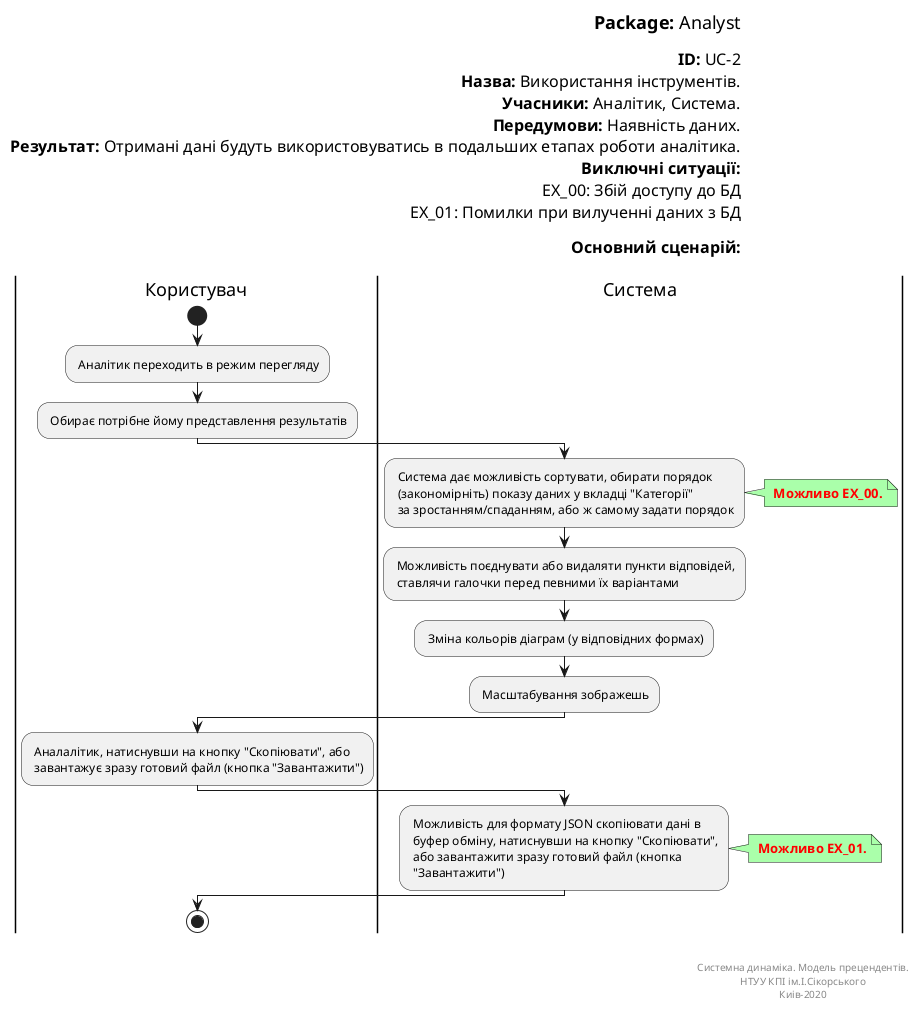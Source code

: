 @startuml Analysis Tools
left header
<font color=000 size=18><b>Package:</b> Analyst

<font color=000 size=16><b>ID:</b> UC-2
<font color=000 size=16><b>Назва:</b> Використання інструментів.
<font color=000 size=16><b>Учасники:</b> Аналітик, Система.
<font color=000 size=16><b>Передумови:</b> Наявність даних.
<font color=000 size=16><b>Результат:</b> Отримані дані будуть використовуватись в подальших етапах роботи аналітика.
<font color=000 size=16><b>Виключні ситуації:</b>
<font color=000 size=16> EX_00: Збій доступу до БД
<font color=000 size=16> EX_01: Помилки при вилученні даних з БД

<font color=000 size=16><b>Основний сценарій:</b>

end header

|Користувач|
start
: Аналітик переходить в режим перегляду;

: Обирає потрібне йому представлення результатів;

|Система|
: Система дає можливість сортувати, обирати порядок
  (закономірніть) показу даних у вкладці "Категорії"
  за зростанням/спаданням, або ж самому задати порядок;

note right #aaffaa
<font color=red><b> Можливо EX_00.
end note


: Можливість поєднувати або видаляти пункти відповідей,
  ставлячи галочки перед певними їх варіантами;

: Зміна кольорів діаграм (у відповідних формах);

: Масштабування зображешь;

|Користувач|
: Аналалітик, натиснувши на кнопку "Скопіювати", або
  завантажує зразу готовий файл (кнопка "Завантажити");

|Система|
: Можливість для формату JSON скопіювати дані в
  буфер обміну, натиснувши на кнопку "Скопіювати",
  або завантажити зразу готовий файл (кнопка
  "Завантажити");

note right #aaffaa
<font color=red><b> Можливо EX_01.
end note


|Користувач|
stop;

right footer


Системна динаміка. Модель прецендентів.
НТУУ КПІ ім.І.Сікорського
Киів-2020
end footer

@enduml
